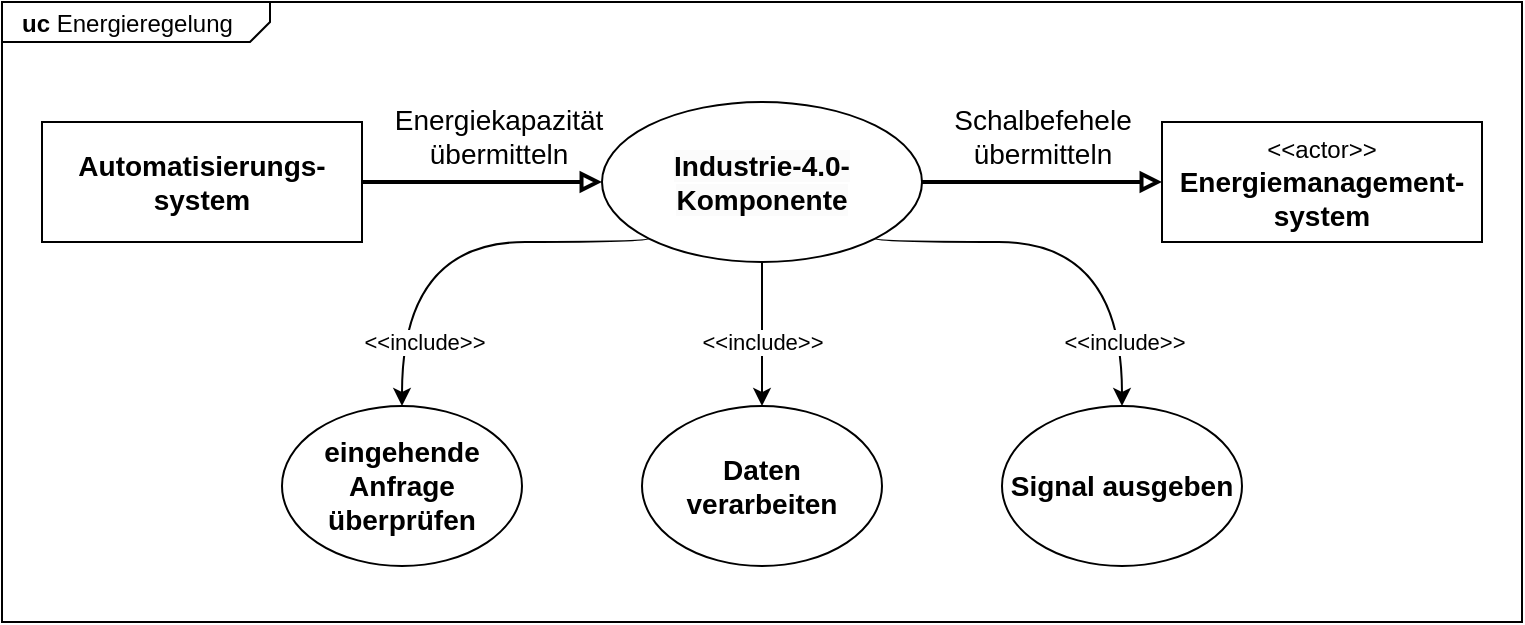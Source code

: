 <mxfile version="21.5.0" type="github">
  <diagram name="Page-1" id="929967ad-93f9-6ef4-fab6-5d389245f69c">
    <mxGraphModel dx="2074" dy="1116" grid="1" gridSize="10" guides="1" tooltips="1" connect="1" arrows="1" fold="1" page="1" pageScale="1.5" pageWidth="1169" pageHeight="827" background="none" math="0" shadow="0">
      <root>
        <mxCell id="0" style=";html=1;" />
        <mxCell id="1" style=";html=1;" parent="0" />
        <mxCell id="eMuGsfv35JqwVAdVRP3y-24" style="edgeStyle=orthogonalEdgeStyle;rounded=0;orthogonalLoop=1;jettySize=auto;html=1;exitX=1;exitY=0.5;exitDx=0;exitDy=0;entryX=0;entryY=0.5;entryDx=0;entryDy=0;fontSize=14;strokeWidth=2;endArrow=block;endFill=0;startArrow=none;startFill=0;" parent="1" source="eMuGsfv35JqwVAdVRP3y-26" target="eMuGsfv35JqwVAdVRP3y-39" edge="1">
          <mxGeometry relative="1" as="geometry">
            <mxPoint x="540" y="210" as="targetPoint" />
          </mxGeometry>
        </mxCell>
        <mxCell id="eMuGsfv35JqwVAdVRP3y-25" value="&lt;font style=&quot;font-size: 14px;&quot;&gt;Energiekapazität&lt;br style=&quot;font-size: 14px;&quot;&gt;übermitteln&lt;/font&gt;" style="edgeLabel;html=1;align=center;verticalAlign=middle;resizable=0;points=[];labelBackgroundColor=none;fontSize=14;" parent="eMuGsfv35JqwVAdVRP3y-24" vertex="1" connectable="0">
          <mxGeometry x="-0.329" y="3" relative="1" as="geometry">
            <mxPoint x="27" y="-20" as="offset" />
          </mxGeometry>
        </mxCell>
        <mxCell id="eMuGsfv35JqwVAdVRP3y-26" value="Automatisierungs-system" style="rounded=0;whiteSpace=wrap;html=1;fontStyle=1;fontSize=14;" parent="1" vertex="1">
          <mxGeometry x="260" y="180" width="160" height="60" as="geometry" />
        </mxCell>
        <mxCell id="eMuGsfv35JqwVAdVRP3y-27" style="edgeStyle=orthogonalEdgeStyle;rounded=0;orthogonalLoop=1;jettySize=auto;html=1;exitX=1;exitY=0.5;exitDx=0;exitDy=0;entryX=0;entryY=0.5;entryDx=0;entryDy=0;endArrow=block;endFill=0;strokeWidth=2;startArrow=none;startFill=0;" parent="1" source="eMuGsfv35JqwVAdVRP3y-39" target="eMuGsfv35JqwVAdVRP3y-29" edge="1">
          <mxGeometry relative="1" as="geometry">
            <mxPoint x="700" y="210" as="sourcePoint" />
          </mxGeometry>
        </mxCell>
        <mxCell id="eMuGsfv35JqwVAdVRP3y-28" value="Schalbefehele&lt;br&gt;übermitteln" style="edgeLabel;html=1;align=center;verticalAlign=middle;resizable=0;points=[];fontSize=14;labelBackgroundColor=none;" parent="eMuGsfv35JqwVAdVRP3y-27" vertex="1" connectable="0">
          <mxGeometry x="0.14" y="2" relative="1" as="geometry">
            <mxPoint x="-9" y="-21" as="offset" />
          </mxGeometry>
        </mxCell>
        <mxCell id="eMuGsfv35JqwVAdVRP3y-29" value="&lt;span style=&quot;font-weight: normal;&quot;&gt;&lt;font style=&quot;font-size: 12px;&quot;&gt;&amp;lt;&amp;lt;actor&amp;gt;&amp;gt;&lt;/font&gt;&lt;/span&gt;&lt;br&gt;Energiemanagement-system" style="rounded=0;whiteSpace=wrap;html=1;fontStyle=1;fontSize=14;" parent="1" vertex="1">
          <mxGeometry x="820" y="180" width="160" height="60" as="geometry" />
        </mxCell>
        <mxCell id="eMuGsfv35JqwVAdVRP3y-30" value="&lt;b style=&quot;font-size: 14px;&quot;&gt;eingehende Anfrage&lt;br&gt;überprüfen&lt;/b&gt;" style="ellipse;whiteSpace=wrap;html=1;" parent="1" vertex="1">
          <mxGeometry x="380" y="322" width="120" height="80" as="geometry" />
        </mxCell>
        <mxCell id="eMuGsfv35JqwVAdVRP3y-31" value="&lt;span style=&quot;font-size: 14px;&quot;&gt;&lt;b&gt;Daten verarbeiten&lt;/b&gt;&lt;/span&gt;" style="ellipse;whiteSpace=wrap;html=1;" parent="1" vertex="1">
          <mxGeometry x="560" y="322" width="120" height="80" as="geometry" />
        </mxCell>
        <mxCell id="eMuGsfv35JqwVAdVRP3y-32" value="&lt;span style=&quot;font-size: 14px;&quot;&gt;&lt;b&gt;Signal ausgeben&lt;/b&gt;&lt;/span&gt;" style="ellipse;whiteSpace=wrap;html=1;" parent="1" vertex="1">
          <mxGeometry x="740" y="322" width="120" height="80" as="geometry" />
        </mxCell>
        <mxCell id="eMuGsfv35JqwVAdVRP3y-33" style="edgeStyle=orthogonalEdgeStyle;rounded=0;orthogonalLoop=1;jettySize=auto;html=1;exitX=0;exitY=1;exitDx=0;exitDy=0;entryX=0.5;entryY=0;entryDx=0;entryDy=0;elbow=vertical;curved=1;" parent="1" source="eMuGsfv35JqwVAdVRP3y-39" target="eMuGsfv35JqwVAdVRP3y-30" edge="1">
          <mxGeometry relative="1" as="geometry">
            <Array as="points">
              <mxPoint x="563" y="240" />
              <mxPoint x="440" y="240" />
            </Array>
          </mxGeometry>
        </mxCell>
        <mxCell id="eMuGsfv35JqwVAdVRP3y-34" value="&amp;lt;&amp;lt;include&amp;gt;&amp;gt;" style="edgeLabel;html=1;align=center;verticalAlign=middle;resizable=0;points=[];" parent="eMuGsfv35JqwVAdVRP3y-33" vertex="1" connectable="0">
          <mxGeometry x="-0.136" y="2" relative="1" as="geometry">
            <mxPoint x="-25" y="48" as="offset" />
          </mxGeometry>
        </mxCell>
        <mxCell id="eMuGsfv35JqwVAdVRP3y-35" style="edgeStyle=orthogonalEdgeStyle;rounded=0;orthogonalLoop=1;jettySize=auto;html=1;exitX=0.5;exitY=1;exitDx=0;exitDy=0;entryX=0.5;entryY=0;entryDx=0;entryDy=0;elbow=vertical;curved=1;" parent="1" source="eMuGsfv35JqwVAdVRP3y-39" target="eMuGsfv35JqwVAdVRP3y-31" edge="1">
          <mxGeometry relative="1" as="geometry" />
        </mxCell>
        <mxCell id="eMuGsfv35JqwVAdVRP3y-36" value="&amp;lt;&amp;lt;include&amp;gt;&amp;gt;" style="edgeLabel;html=1;align=center;verticalAlign=middle;resizable=0;points=[];" parent="eMuGsfv35JqwVAdVRP3y-35" vertex="1" connectable="0">
          <mxGeometry x="-0.25" relative="1" as="geometry">
            <mxPoint y="13" as="offset" />
          </mxGeometry>
        </mxCell>
        <mxCell id="eMuGsfv35JqwVAdVRP3y-37" style="edgeStyle=orthogonalEdgeStyle;rounded=0;orthogonalLoop=1;jettySize=auto;html=1;exitX=1;exitY=1;exitDx=0;exitDy=0;entryX=0.5;entryY=0;entryDx=0;entryDy=0;elbow=vertical;curved=1;" parent="1" source="eMuGsfv35JqwVAdVRP3y-39" target="eMuGsfv35JqwVAdVRP3y-32" edge="1">
          <mxGeometry relative="1" as="geometry">
            <Array as="points">
              <mxPoint x="677" y="240" />
              <mxPoint x="800" y="240" />
            </Array>
          </mxGeometry>
        </mxCell>
        <mxCell id="eMuGsfv35JqwVAdVRP3y-38" value="&amp;lt;&amp;lt;include&amp;gt;&amp;gt;" style="edgeLabel;html=1;align=center;verticalAlign=middle;resizable=0;points=[];" parent="eMuGsfv35JqwVAdVRP3y-37" vertex="1" connectable="0">
          <mxGeometry x="-0.405" y="-4" relative="1" as="geometry">
            <mxPoint x="64" y="46" as="offset" />
          </mxGeometry>
        </mxCell>
        <mxCell id="eMuGsfv35JqwVAdVRP3y-39" value="&lt;span style=&quot;color: rgb(0, 0, 0); font-family: Helvetica; font-size: 14px; font-style: normal; font-variant-ligatures: normal; font-variant-caps: normal; font-weight: 700; letter-spacing: normal; orphans: 2; text-align: center; text-indent: 0px; text-transform: none; widows: 2; word-spacing: 0px; -webkit-text-stroke-width: 0px; background-color: rgb(251, 251, 251); text-decoration-thickness: initial; text-decoration-style: initial; text-decoration-color: initial; float: none; display: inline !important;&quot;&gt;Industrie-4.0-Komponente&lt;/span&gt;" style="ellipse;whiteSpace=wrap;html=1;" parent="1" vertex="1">
          <mxGeometry x="540" y="170" width="160" height="80" as="geometry" />
        </mxCell>
        <mxCell id="eMuGsfv35JqwVAdVRP3y-40" value="&lt;p style=&quot;margin: 0px ; margin-top: 4px ; margin-left: 10px ; text-align: left&quot;&gt;&lt;b&gt;uc &lt;/b&gt;Energieregelung&lt;/p&gt;" style="html=1;strokeWidth=1;shape=mxgraph.sysml.package;html=1;overflow=fill;whiteSpace=wrap;fillColor=none;gradientColor=none;fontSize=12;align=center;labelX=134.5;" parent="1" vertex="1">
          <mxGeometry x="240" y="120" width="760" height="310" as="geometry" />
        </mxCell>
      </root>
    </mxGraphModel>
  </diagram>
</mxfile>

